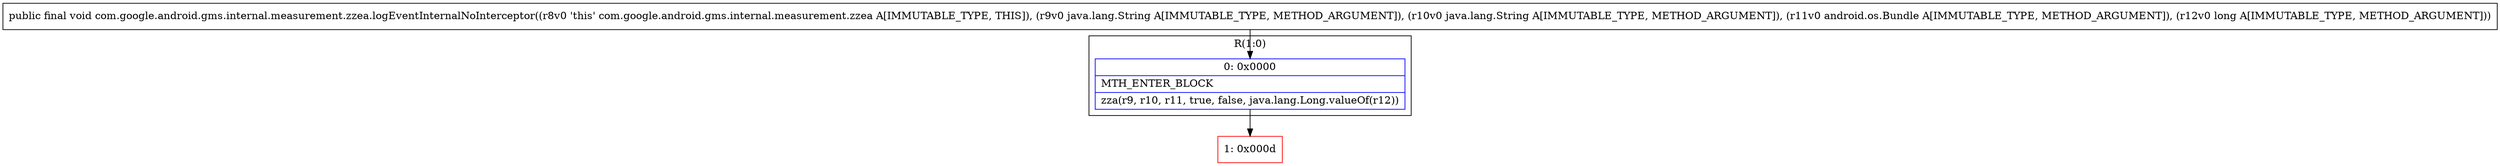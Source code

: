 digraph "CFG forcom.google.android.gms.internal.measurement.zzea.logEventInternalNoInterceptor(Ljava\/lang\/String;Ljava\/lang\/String;Landroid\/os\/Bundle;J)V" {
subgraph cluster_Region_2050425573 {
label = "R(1:0)";
node [shape=record,color=blue];
Node_0 [shape=record,label="{0\:\ 0x0000|MTH_ENTER_BLOCK\l|zza(r9, r10, r11, true, false, java.lang.Long.valueOf(r12))\l}"];
}
Node_1 [shape=record,color=red,label="{1\:\ 0x000d}"];
MethodNode[shape=record,label="{public final void com.google.android.gms.internal.measurement.zzea.logEventInternalNoInterceptor((r8v0 'this' com.google.android.gms.internal.measurement.zzea A[IMMUTABLE_TYPE, THIS]), (r9v0 java.lang.String A[IMMUTABLE_TYPE, METHOD_ARGUMENT]), (r10v0 java.lang.String A[IMMUTABLE_TYPE, METHOD_ARGUMENT]), (r11v0 android.os.Bundle A[IMMUTABLE_TYPE, METHOD_ARGUMENT]), (r12v0 long A[IMMUTABLE_TYPE, METHOD_ARGUMENT])) }"];
MethodNode -> Node_0;
Node_0 -> Node_1;
}

